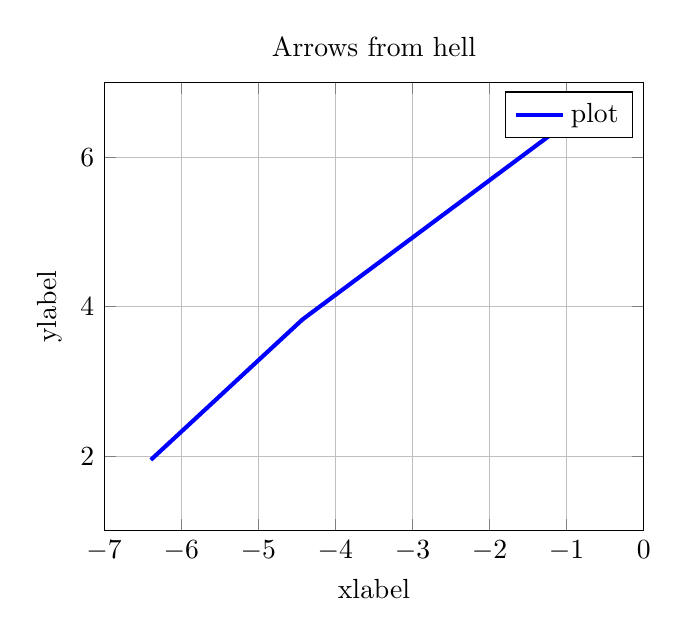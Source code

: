 % This file was created by matlab2tikz v0.4.7 running on MATLAB 8.1.
% Copyright (c) 2008--2014, Nico Schlömer <nico.schloemer@gmail.com>
% All rights reserved.
% Minimal pgfplots version: 1.3
% 
% The latest updates can be retrieved from
%   http://www.mathworks.com/matlabcentral/fileexchange/22022-matlab2tikz
% where you can also make suggestions and rate matlab2tikz.
% 
\begin{tikzpicture}

\begin{axis}[%
xmin=-7,
xmax=0,
xlabel={xlabel},
xmajorgrids,
ymin=1,
ymax=7,
ylabel={ylabel},
ymajorgrids,
title={Arrows from hell},
legend style={draw=black,fill=white,legend cell align=left}
]
\addplot [color=blue,solid,line width=1.5pt]
  table[row sep=crcr]{%
-6.394	1.949\\
-4.427	3.828\\
-0.683	6.703\\
};
\addlegendentry{plot};

\end{axis}
\end{tikzpicture}%